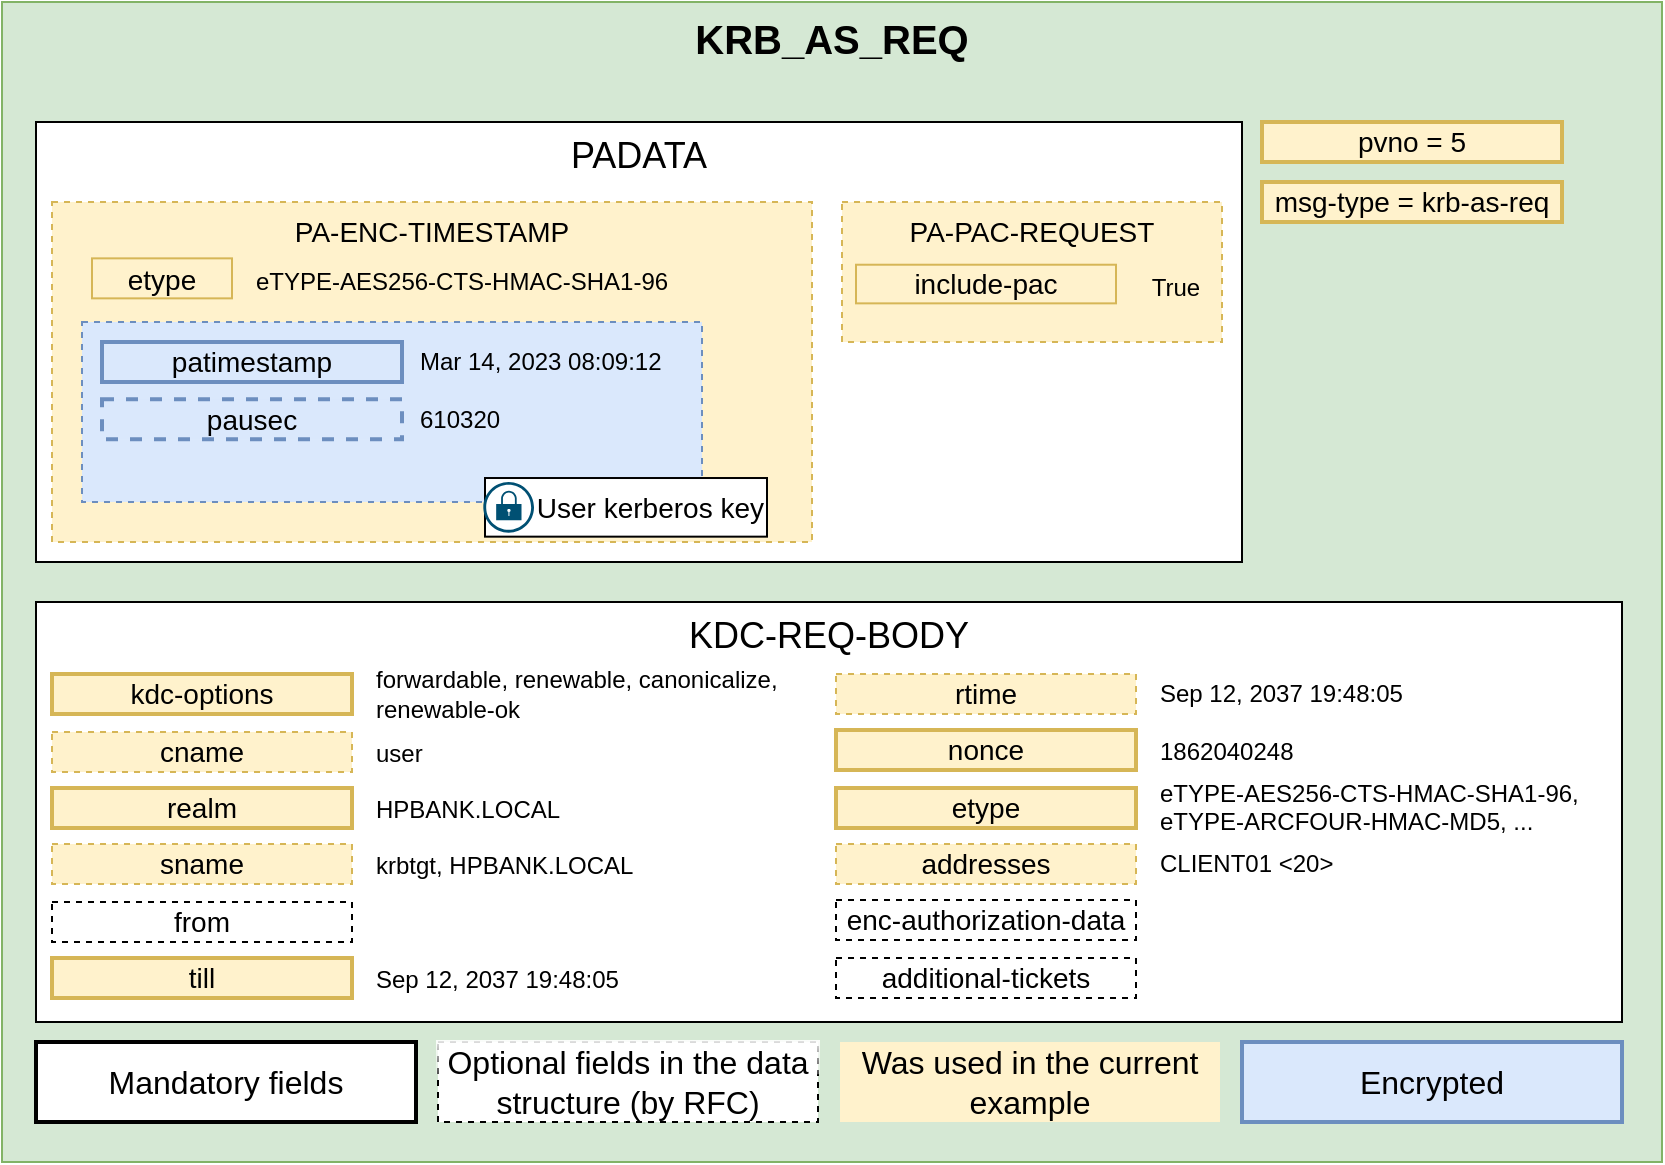 <mxfile version="20.8.16" type="device"><diagram id="N02soGrRtOyZanOMdubN" name="Страница 1"><mxGraphModel dx="1416" dy="818" grid="1" gridSize="10" guides="1" tooltips="1" connect="1" arrows="1" fold="1" page="1" pageScale="1" pageWidth="827" pageHeight="1169" math="0" shadow="0"><root><mxCell id="0"/><mxCell id="1" parent="0"/><mxCell id="ev14uYIgox7HySIXr9Gj-22" value="&lt;b&gt;&lt;font style=&quot;font-size: 20px;&quot;&gt;KRB_AS_REQ&lt;/font&gt;&lt;/b&gt;" style="rounded=0;whiteSpace=wrap;html=1;shadow=0;fontSize=14;fillColor=#d5e8d4;strokeColor=#82b366;horizontal=1;verticalAlign=top;" parent="1" vertex="1"><mxGeometry x="40" y="40" width="830" height="580" as="geometry"/></mxCell><mxCell id="qLcajK9TCWpP67K81OmP-1" value="PADATA" style="rounded=0;whiteSpace=wrap;html=1;fontSize=18;verticalAlign=top;" parent="1" vertex="1"><mxGeometry x="57" y="100" width="603" height="220" as="geometry"/></mxCell><mxCell id="ev14uYIgox7HySIXr9Gj-2" value="KDC-REQ-BODY" style="rounded=0;whiteSpace=wrap;html=1;fontSize=18;verticalAlign=top;" parent="1" vertex="1"><mxGeometry x="57" y="340" width="793" height="210" as="geometry"/></mxCell><mxCell id="ev14uYIgox7HySIXr9Gj-9" value="&lt;font style=&quot;font-size: 14px;&quot;&gt;kdc-options&lt;/font&gt;" style="rounded=0;whiteSpace=wrap;html=1;fontSize=14;strokeWidth=2;fillColor=#fff2cc;strokeColor=#d6b656;" parent="1" vertex="1"><mxGeometry x="65" y="376" width="150" height="20" as="geometry"/></mxCell><mxCell id="ev14uYIgox7HySIXr9Gj-30" value="PA-PAC-REQUEST" style="text;html=1;strokeColor=#d6b656;fillColor=#fff2cc;align=center;verticalAlign=top;whiteSpace=wrap;rounded=0;shadow=0;fontSize=14;dashed=1;" parent="1" vertex="1"><mxGeometry x="460" y="140" width="190" height="70" as="geometry"/></mxCell><mxCell id="ev14uYIgox7HySIXr9Gj-10" value="&lt;font style=&quot;font-size: 14px;&quot;&gt;cname&lt;/font&gt;" style="rounded=0;whiteSpace=wrap;html=1;fontSize=14;dashed=1;fillColor=#fff2cc;strokeColor=#d6b656;" parent="1" vertex="1"><mxGeometry x="65" y="405" width="150" height="20" as="geometry"/></mxCell><mxCell id="ev14uYIgox7HySIXr9Gj-11" value="&lt;font style=&quot;font-size: 14px;&quot;&gt;realm&lt;/font&gt;" style="rounded=0;whiteSpace=wrap;html=1;fontSize=14;strokeWidth=2;fillColor=#fff2cc;strokeColor=#d6b656;" parent="1" vertex="1"><mxGeometry x="65" y="433" width="150" height="20" as="geometry"/></mxCell><mxCell id="ev14uYIgox7HySIXr9Gj-12" value="&lt;font style=&quot;font-size: 14px;&quot;&gt;sname&lt;/font&gt;" style="rounded=0;whiteSpace=wrap;html=1;fontSize=14;dashed=1;fillColor=#fff2cc;strokeColor=#d6b656;" parent="1" vertex="1"><mxGeometry x="65" y="461" width="150" height="20" as="geometry"/></mxCell><mxCell id="ev14uYIgox7HySIXr9Gj-13" value="&lt;font style=&quot;font-size: 14px;&quot;&gt;from&lt;/font&gt;" style="rounded=0;whiteSpace=wrap;html=1;fontSize=14;dashed=1;" parent="1" vertex="1"><mxGeometry x="65" y="490" width="150" height="20" as="geometry"/></mxCell><mxCell id="ev14uYIgox7HySIXr9Gj-14" value="&lt;font style=&quot;font-size: 14px;&quot;&gt;till&lt;/font&gt;" style="rounded=0;whiteSpace=wrap;html=1;fontSize=14;strokeWidth=2;fillColor=#fff2cc;strokeColor=#d6b656;" parent="1" vertex="1"><mxGeometry x="65" y="518" width="150" height="20" as="geometry"/></mxCell><mxCell id="ev14uYIgox7HySIXr9Gj-16" value="&lt;font style=&quot;font-size: 14px;&quot;&gt;rtime&lt;/font&gt;" style="rounded=0;whiteSpace=wrap;html=1;fontSize=14;dashed=1;fillColor=#fff2cc;strokeColor=#d6b656;" parent="1" vertex="1"><mxGeometry x="457" y="376" width="150" height="20" as="geometry"/></mxCell><mxCell id="ev14uYIgox7HySIXr9Gj-17" value="&lt;font style=&quot;font-size: 14px;&quot;&gt;nonce&lt;/font&gt;" style="rounded=0;whiteSpace=wrap;html=1;fontSize=14;strokeWidth=2;fillColor=#fff2cc;strokeColor=#d6b656;" parent="1" vertex="1"><mxGeometry x="457" y="404" width="150" height="20" as="geometry"/></mxCell><mxCell id="ev14uYIgox7HySIXr9Gj-18" value="&lt;font style=&quot;font-size: 14px;&quot;&gt;etype&lt;/font&gt;" style="rounded=0;whiteSpace=wrap;html=1;fontSize=14;strokeWidth=2;fillColor=#fff2cc;strokeColor=#d6b656;" parent="1" vertex="1"><mxGeometry x="457" y="433" width="150" height="20" as="geometry"/></mxCell><mxCell id="ev14uYIgox7HySIXr9Gj-19" value="&lt;font style=&quot;font-size: 14px;&quot;&gt;addresses&lt;/font&gt;" style="rounded=0;whiteSpace=wrap;html=1;fontSize=14;dashed=1;fillColor=#fff2cc;strokeColor=#d6b656;" parent="1" vertex="1"><mxGeometry x="457" y="461" width="150" height="20" as="geometry"/></mxCell><mxCell id="ev14uYIgox7HySIXr9Gj-20" value="&lt;font style=&quot;font-size: 14px;&quot;&gt;enc-authorization-data&lt;/font&gt;" style="rounded=0;whiteSpace=wrap;html=1;fontSize=14;dashed=1;" parent="1" vertex="1"><mxGeometry x="457" y="489" width="150" height="20" as="geometry"/></mxCell><mxCell id="ev14uYIgox7HySIXr9Gj-21" value="&lt;font style=&quot;font-size: 14px;&quot;&gt;additional-tickets&lt;/font&gt;" style="rounded=0;whiteSpace=wrap;html=1;fontSize=14;dashed=1;" parent="1" vertex="1"><mxGeometry x="457" y="518" width="150" height="20" as="geometry"/></mxCell><mxCell id="qLcajK9TCWpP67K81OmP-5" value="forwardable, renewable, canonicalize, renewable-ok" style="text;html=1;strokeColor=none;fillColor=none;align=left;verticalAlign=middle;whiteSpace=wrap;rounded=0;fontSize=12;" parent="1" vertex="1"><mxGeometry x="225" y="369" width="215" height="34" as="geometry"/></mxCell><mxCell id="qLcajK9TCWpP67K81OmP-6" value="user" style="text;html=1;strokeColor=none;fillColor=none;align=left;verticalAlign=middle;whiteSpace=wrap;rounded=0;fontSize=12;" parent="1" vertex="1"><mxGeometry x="225" y="406" width="140" height="20" as="geometry"/></mxCell><mxCell id="qLcajK9TCWpP67K81OmP-7" value="HPBANK.LOCAL" style="text;html=1;strokeColor=none;fillColor=none;align=left;verticalAlign=middle;whiteSpace=wrap;rounded=0;fontSize=12;" parent="1" vertex="1"><mxGeometry x="225" y="434" width="140" height="20" as="geometry"/></mxCell><mxCell id="qLcajK9TCWpP67K81OmP-8" value="krbtgt, HPBANK.LOCAL" style="text;html=1;strokeColor=none;fillColor=none;align=left;verticalAlign=middle;whiteSpace=wrap;rounded=0;fontSize=12;" parent="1" vertex="1"><mxGeometry x="225" y="462" width="140" height="20" as="geometry"/></mxCell><mxCell id="qLcajK9TCWpP67K81OmP-10" value="Sep 12, 2037 19:48:05" style="text;html=1;strokeColor=none;fillColor=none;align=left;verticalAlign=middle;whiteSpace=wrap;rounded=0;fontSize=12;" parent="1" vertex="1"><mxGeometry x="225" y="519" width="140" height="20" as="geometry"/></mxCell><mxCell id="qLcajK9TCWpP67K81OmP-11" value="Sep 12, 2037 19:48:05" style="text;html=1;strokeColor=none;fillColor=none;align=left;verticalAlign=middle;whiteSpace=wrap;rounded=0;fontSize=12;" parent="1" vertex="1"><mxGeometry x="617" y="376" width="140" height="20" as="geometry"/></mxCell><mxCell id="qLcajK9TCWpP67K81OmP-12" value="1862040248" style="text;html=1;strokeColor=none;fillColor=none;align=left;verticalAlign=middle;whiteSpace=wrap;rounded=0;fontSize=12;" parent="1" vertex="1"><mxGeometry x="617" y="405" width="140" height="20" as="geometry"/></mxCell><mxCell id="qLcajK9TCWpP67K81OmP-13" value="eTYPE-AES256-CTS-HMAC-SHA1-96,&amp;nbsp;&lt;br&gt;eTYPE-ARCFOUR-HMAC-MD5, ..." style="text;whiteSpace=wrap;html=1;fontSize=12;" parent="1" vertex="1"><mxGeometry x="617" y="421.5" width="220" height="43" as="geometry"/></mxCell><mxCell id="qLcajK9TCWpP67K81OmP-14" value="CLIENT01 &amp;lt;20&amp;gt;" style="text;html=1;strokeColor=none;fillColor=none;align=left;verticalAlign=middle;whiteSpace=wrap;rounded=0;fontSize=12;" parent="1" vertex="1"><mxGeometry x="617" y="461" width="140" height="20" as="geometry"/></mxCell><mxCell id="qLcajK9TCWpP67K81OmP-35" value="True" style="text;html=1;strokeColor=none;fillColor=none;align=center;verticalAlign=middle;whiteSpace=wrap;rounded=0;fontSize=12;" parent="1" vertex="1"><mxGeometry x="597" y="168.18" width="60" height="30" as="geometry"/></mxCell><mxCell id="o_5ndfhMjhnVo2dNh8Ws-1" value="&lt;font style=&quot;font-size: 14px;&quot;&gt;pvno =&amp;nbsp;&lt;/font&gt;5" style="rounded=0;whiteSpace=wrap;html=1;fontSize=14;strokeWidth=2;fillColor=#fff2cc;strokeColor=#d6b656;" parent="1" vertex="1"><mxGeometry x="670" y="100" width="150" height="20" as="geometry"/></mxCell><mxCell id="a2sd7fW4wv4lKQUzXTnN-3" value="PA-ENC-TIMESTAMP" style="rounded=0;whiteSpace=wrap;html=1;verticalAlign=top;dashed=1;fillColor=#fff2cc;strokeColor=#d6b656;fontSize=14;" parent="1" vertex="1"><mxGeometry x="65" y="140" width="380" height="170" as="geometry"/></mxCell><mxCell id="o_5ndfhMjhnVo2dNh8Ws-2" value="&lt;font style=&quot;font-size: 14px;&quot;&gt;msg-type = krb-as-req&lt;/font&gt;" style="rounded=0;whiteSpace=wrap;html=1;fontSize=14;strokeWidth=2;fillColor=#fff2cc;strokeColor=#d6b656;" parent="1" vertex="1"><mxGeometry x="670" y="130" width="150" height="20" as="geometry"/></mxCell><mxCell id="MXThYUEeU9WUQRDRG2wo-6" value="Mandatory fields" style="rounded=0;whiteSpace=wrap;html=1;strokeColor=default;fontSize=16;strokeWidth=2;" parent="1" vertex="1"><mxGeometry x="57" y="560" width="190" height="40" as="geometry"/></mxCell><mxCell id="MXThYUEeU9WUQRDRG2wo-7" value="Optional fields in the data structure (by RFC)" style="rounded=0;whiteSpace=wrap;html=1;strokeColor=default;fontSize=16;strokeWidth=1;dashed=1;fontStyle=0;glass=1;" parent="1" vertex="1"><mxGeometry x="258" y="560" width="190" height="40" as="geometry"/></mxCell><mxCell id="MXThYUEeU9WUQRDRG2wo-8" value="Was used in the current example" style="rounded=0;whiteSpace=wrap;html=1;strokeColor=none;fontSize=16;strokeWidth=2;fillColor=#fff2cc;" parent="1" vertex="1"><mxGeometry x="459" y="560" width="190" height="40" as="geometry"/></mxCell><mxCell id="MXThYUEeU9WUQRDRG2wo-9" value="Encrypted" style="rounded=0;whiteSpace=wrap;html=1;strokeColor=#6c8ebf;fontSize=16;strokeWidth=2;fillColor=#dae8fc;" parent="1" vertex="1"><mxGeometry x="660" y="560" width="190" height="40" as="geometry"/></mxCell><mxCell id="a2sd7fW4wv4lKQUzXTnN-4" value="&lt;span style=&quot;color: rgb(0, 0, 0); font-family: Helvetica; font-size: 14px; font-style: normal; font-variant-ligatures: normal; font-variant-caps: normal; font-weight: 400; letter-spacing: normal; orphans: 2; text-indent: 0px; text-transform: none; widows: 2; word-spacing: 0px; -webkit-text-stroke-width: 0px; text-decoration-thickness: initial; text-decoration-style: initial; text-decoration-color: initial; float: none; display: inline !important;&quot;&gt;etype&lt;/span&gt;" style="text;whiteSpace=wrap;html=1;fontSize=16;strokeColor=#d6b656;align=center;verticalAlign=middle;fillColor=#fff2cc;labelBackgroundColor=none;" parent="1" vertex="1"><mxGeometry x="85" y="168.18" width="70" height="20" as="geometry"/></mxCell><mxCell id="a2sd7fW4wv4lKQUzXTnN-5" value="eTYPE-AES256-CTS-HMAC-SHA1-96" style="text;whiteSpace=wrap;html=1;fontSize=12;" parent="1" vertex="1"><mxGeometry x="165" y="165.68" width="212" height="25" as="geometry"/></mxCell><mxCell id="a2sd7fW4wv4lKQUzXTnN-6" value="&lt;font style=&quot;font-size: 14px;&quot;&gt;&lt;br&gt;&lt;/font&gt;" style="rounded=0;whiteSpace=wrap;html=1;fontSize=14;dashed=1;fillColor=#dae8fc;strokeColor=#6c8ebf;verticalAlign=top;" parent="1" vertex="1"><mxGeometry x="80" y="200" width="310" height="90" as="geometry"/></mxCell><mxCell id="a2sd7fW4wv4lKQUzXTnN-8" value="&lt;div style=&quot;&quot;&gt;&lt;span style=&quot;background-color: initial;&quot;&gt;User kerberos key&lt;/span&gt;&lt;/div&gt;" style="rounded=0;whiteSpace=wrap;html=1;shadow=0;fontSize=14;fillColor=default;gradientColor=none;align=right;" parent="1" vertex="1"><mxGeometry x="281.5" y="278.01" width="141" height="29.32" as="geometry"/></mxCell><mxCell id="a2sd7fW4wv4lKQUzXTnN-9" value="" style="sketch=0;points=[[0.5,0,0],[1,0.5,0],[0.5,1,0],[0,0.5,0],[0.145,0.145,0],[0.856,0.145,0],[0.855,0.856,0],[0.145,0.855,0]];verticalLabelPosition=bottom;html=1;verticalAlign=top;aspect=fixed;align=center;pointerEvents=1;shape=mxgraph.cisco19.lock;fillColor=#005073;strokeColor=none;gradientColor=none;shadow=0;fontSize=14;" parent="1" vertex="1"><mxGeometry x="280.66" y="280" width="25.339" height="25.339" as="geometry"/></mxCell><mxCell id="ev14uYIgox7HySIXr9Gj-31" value="include-pac" style="rounded=0;whiteSpace=wrap;html=1;fontSize=14;fillColor=#fff2cc;strokeColor=#d6b656;" parent="1" vertex="1"><mxGeometry x="467" y="171.36" width="130" height="19.32" as="geometry"/></mxCell><mxCell id="a2sd7fW4wv4lKQUzXTnN-13" value="patimestamp" style="rounded=0;whiteSpace=wrap;html=1;fontSize=14;strokeWidth=2;fillColor=#dae8fc;strokeColor=#6c8ebf;" parent="1" vertex="1"><mxGeometry x="90" y="210" width="150" height="20" as="geometry"/></mxCell><mxCell id="a2sd7fW4wv4lKQUzXTnN-14" value="pausec" style="rounded=0;whiteSpace=wrap;html=1;fontSize=14;strokeWidth=2;fillColor=#dae8fc;strokeColor=#6c8ebf;dashed=1;" parent="1" vertex="1"><mxGeometry x="90" y="238.64" width="150" height="20" as="geometry"/></mxCell><mxCell id="a2sd7fW4wv4lKQUzXTnN-15" value="Mar 14, 2023 08:09:12&amp;nbsp;" style="text;html=1;strokeColor=none;fillColor=none;align=left;verticalAlign=middle;whiteSpace=wrap;rounded=0;fontSize=12;" parent="1" vertex="1"><mxGeometry x="247" y="210" width="140" height="20" as="geometry"/></mxCell><mxCell id="a2sd7fW4wv4lKQUzXTnN-16" value="610320" style="text;html=1;strokeColor=none;fillColor=none;align=left;verticalAlign=middle;whiteSpace=wrap;rounded=0;fontSize=12;" parent="1" vertex="1"><mxGeometry x="247" y="238.64" width="140" height="20" as="geometry"/></mxCell></root></mxGraphModel></diagram></mxfile>